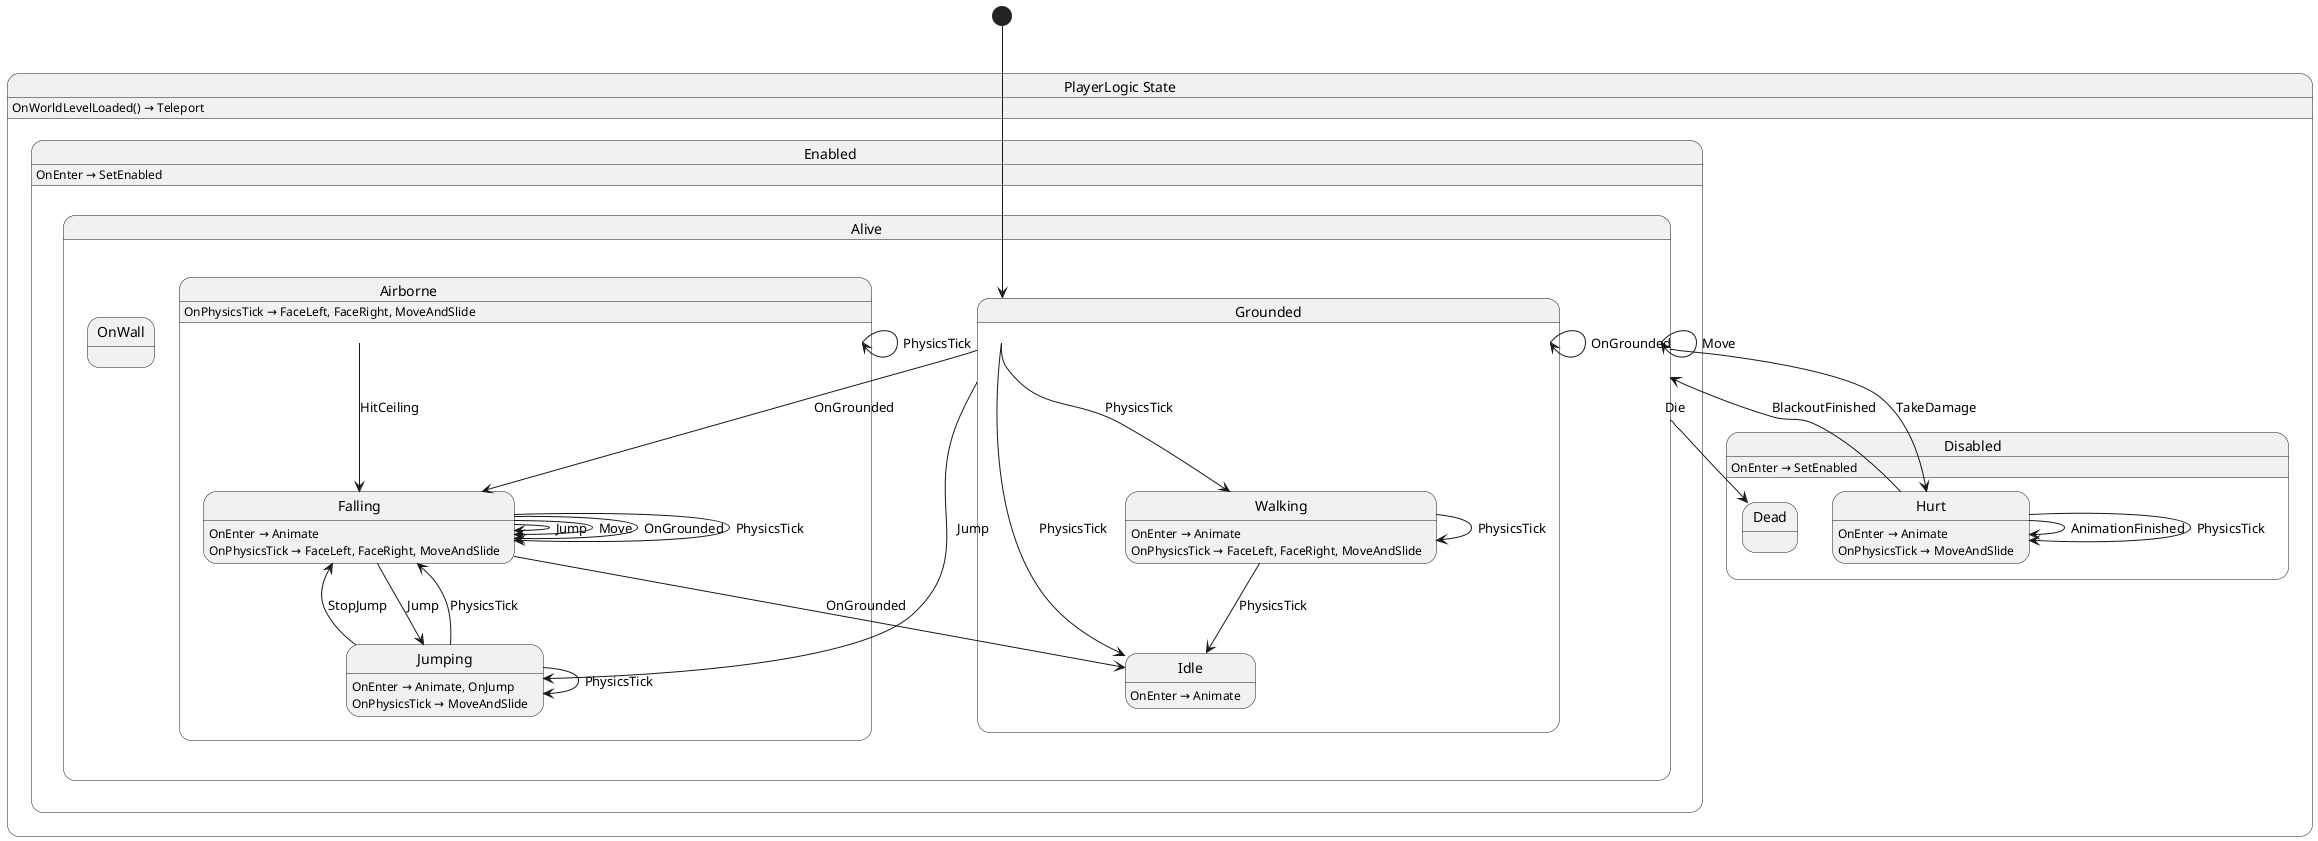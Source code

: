 @startuml PlayerLogic
state "PlayerLogic State" as Yolk_Logic_Player_PlayerLogic_State {
  state "Disabled" as Yolk_Logic_Player_PlayerLogic_State_Disabled {
    state "Dead" as Yolk_Logic_Player_PlayerLogic_State_Disabled_Dead
    state "Hurt" as Yolk_Logic_Player_PlayerLogic_State_Disabled_Hurt
  }
  state "Enabled" as Yolk_Logic_Player_PlayerLogic_State_Enabled {
    state "Alive" as Yolk_Logic_Player_PlayerLogic_State_Enabled_Alive {
      state "Airborne" as Yolk_Logic_Player_PlayerLogic_State_Enabled_Alive_Airborne {
        state "Falling" as Yolk_Logic_Player_PlayerLogic_State_Enabled_Alive_Airborne_Falling
        state "Jumping" as Yolk_Logic_Player_PlayerLogic_State_Enabled_Alive_Airborne_Jumping
      }
      state "Grounded" as Yolk_Logic_Player_PlayerLogic_State_Enabled_Alive_Grounded {
        state "Idle" as Yolk_Logic_Player_PlayerLogic_State_Enabled_Alive_Grounded_Idle
        state "Walking" as Yolk_Logic_Player_PlayerLogic_State_Enabled_Alive_Grounded_Walking
      }
      state "OnWall" as Yolk_Logic_Player_PlayerLogic_State_Enabled_Alive_OnWall
    }
  }
}

Yolk_Logic_Player_PlayerLogic_State_Disabled_Hurt --> Yolk_Logic_Player_PlayerLogic_State_Disabled_Hurt : AnimationFinished
Yolk_Logic_Player_PlayerLogic_State_Disabled_Hurt --> Yolk_Logic_Player_PlayerLogic_State_Disabled_Hurt : PhysicsTick
Yolk_Logic_Player_PlayerLogic_State_Disabled_Hurt --> Yolk_Logic_Player_PlayerLogic_State_Enabled_Alive : BlackoutFinished
Yolk_Logic_Player_PlayerLogic_State_Enabled_Alive --> Yolk_Logic_Player_PlayerLogic_State_Disabled_Dead : Die
Yolk_Logic_Player_PlayerLogic_State_Enabled_Alive --> Yolk_Logic_Player_PlayerLogic_State_Disabled_Hurt : TakeDamage
Yolk_Logic_Player_PlayerLogic_State_Enabled_Alive --> Yolk_Logic_Player_PlayerLogic_State_Enabled_Alive : Move
Yolk_Logic_Player_PlayerLogic_State_Enabled_Alive_Airborne --> Yolk_Logic_Player_PlayerLogic_State_Enabled_Alive_Airborne : PhysicsTick
Yolk_Logic_Player_PlayerLogic_State_Enabled_Alive_Airborne --> Yolk_Logic_Player_PlayerLogic_State_Enabled_Alive_Airborne_Falling : HitCeiling
Yolk_Logic_Player_PlayerLogic_State_Enabled_Alive_Airborne_Falling --> Yolk_Logic_Player_PlayerLogic_State_Enabled_Alive_Airborne_Falling : Jump
Yolk_Logic_Player_PlayerLogic_State_Enabled_Alive_Airborne_Falling --> Yolk_Logic_Player_PlayerLogic_State_Enabled_Alive_Airborne_Falling : Move
Yolk_Logic_Player_PlayerLogic_State_Enabled_Alive_Airborne_Falling --> Yolk_Logic_Player_PlayerLogic_State_Enabled_Alive_Airborne_Falling : OnGrounded
Yolk_Logic_Player_PlayerLogic_State_Enabled_Alive_Airborne_Falling --> Yolk_Logic_Player_PlayerLogic_State_Enabled_Alive_Airborne_Falling : PhysicsTick
Yolk_Logic_Player_PlayerLogic_State_Enabled_Alive_Airborne_Falling --> Yolk_Logic_Player_PlayerLogic_State_Enabled_Alive_Airborne_Jumping : Jump
Yolk_Logic_Player_PlayerLogic_State_Enabled_Alive_Airborne_Falling --> Yolk_Logic_Player_PlayerLogic_State_Enabled_Alive_Grounded_Idle : OnGrounded
Yolk_Logic_Player_PlayerLogic_State_Enabled_Alive_Airborne_Jumping --> Yolk_Logic_Player_PlayerLogic_State_Enabled_Alive_Airborne_Falling : PhysicsTick
Yolk_Logic_Player_PlayerLogic_State_Enabled_Alive_Airborne_Jumping --> Yolk_Logic_Player_PlayerLogic_State_Enabled_Alive_Airborne_Falling : StopJump
Yolk_Logic_Player_PlayerLogic_State_Enabled_Alive_Airborne_Jumping --> Yolk_Logic_Player_PlayerLogic_State_Enabled_Alive_Airborne_Jumping : PhysicsTick
Yolk_Logic_Player_PlayerLogic_State_Enabled_Alive_Grounded --> Yolk_Logic_Player_PlayerLogic_State_Enabled_Alive_Airborne_Falling : OnGrounded
Yolk_Logic_Player_PlayerLogic_State_Enabled_Alive_Grounded --> Yolk_Logic_Player_PlayerLogic_State_Enabled_Alive_Airborne_Jumping : Jump
Yolk_Logic_Player_PlayerLogic_State_Enabled_Alive_Grounded --> Yolk_Logic_Player_PlayerLogic_State_Enabled_Alive_Grounded : OnGrounded
Yolk_Logic_Player_PlayerLogic_State_Enabled_Alive_Grounded --> Yolk_Logic_Player_PlayerLogic_State_Enabled_Alive_Grounded_Idle : PhysicsTick
Yolk_Logic_Player_PlayerLogic_State_Enabled_Alive_Grounded --> Yolk_Logic_Player_PlayerLogic_State_Enabled_Alive_Grounded_Walking : PhysicsTick
Yolk_Logic_Player_PlayerLogic_State_Enabled_Alive_Grounded_Walking --> Yolk_Logic_Player_PlayerLogic_State_Enabled_Alive_Grounded_Idle : PhysicsTick
Yolk_Logic_Player_PlayerLogic_State_Enabled_Alive_Grounded_Walking --> Yolk_Logic_Player_PlayerLogic_State_Enabled_Alive_Grounded_Walking : PhysicsTick

Yolk_Logic_Player_PlayerLogic_State : OnWorldLevelLoaded() → Teleport
Yolk_Logic_Player_PlayerLogic_State_Disabled : OnEnter → SetEnabled
Yolk_Logic_Player_PlayerLogic_State_Disabled_Hurt : OnEnter → Animate
Yolk_Logic_Player_PlayerLogic_State_Disabled_Hurt : OnPhysicsTick → MoveAndSlide
Yolk_Logic_Player_PlayerLogic_State_Enabled : OnEnter → SetEnabled
Yolk_Logic_Player_PlayerLogic_State_Enabled_Alive_Airborne : OnPhysicsTick → FaceLeft, FaceRight, MoveAndSlide
Yolk_Logic_Player_PlayerLogic_State_Enabled_Alive_Airborne_Falling : OnEnter → Animate
Yolk_Logic_Player_PlayerLogic_State_Enabled_Alive_Airborne_Falling : OnPhysicsTick → FaceLeft, FaceRight, MoveAndSlide
Yolk_Logic_Player_PlayerLogic_State_Enabled_Alive_Airborne_Jumping : OnEnter → Animate, OnJump
Yolk_Logic_Player_PlayerLogic_State_Enabled_Alive_Airborne_Jumping : OnPhysicsTick → MoveAndSlide
Yolk_Logic_Player_PlayerLogic_State_Enabled_Alive_Grounded_Idle : OnEnter → Animate
Yolk_Logic_Player_PlayerLogic_State_Enabled_Alive_Grounded_Walking : OnEnter → Animate
Yolk_Logic_Player_PlayerLogic_State_Enabled_Alive_Grounded_Walking : OnPhysicsTick → FaceLeft, FaceRight, MoveAndSlide

[*] --> Yolk_Logic_Player_PlayerLogic_State_Enabled_Alive_Grounded
@enduml